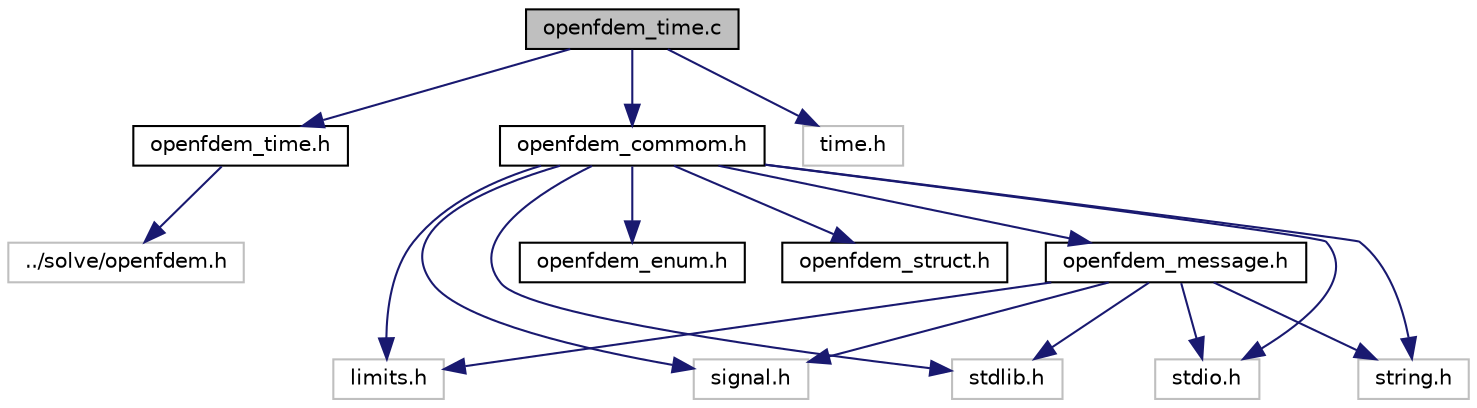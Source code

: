 digraph "openfdem_time.c"
{
 // LATEX_PDF_SIZE
  edge [fontname="Helvetica",fontsize="10",labelfontname="Helvetica",labelfontsize="10"];
  node [fontname="Helvetica",fontsize="10",shape=record];
  Node1 [label="openfdem_time.c",height=0.2,width=0.4,color="black", fillcolor="grey75", style="filled", fontcolor="black",tooltip=" "];
  Node1 -> Node2 [color="midnightblue",fontsize="10",style="solid"];
  Node2 [label="openfdem_time.h",height=0.2,width=0.4,color="black", fillcolor="white", style="filled",URL="$openfdem__time_8h.html",tooltip=" "];
  Node2 -> Node3 [color="midnightblue",fontsize="10",style="solid"];
  Node3 [label="../solve/openfdem.h",height=0.2,width=0.4,color="grey75", fillcolor="white", style="filled",tooltip=" "];
  Node1 -> Node4 [color="midnightblue",fontsize="10",style="solid"];
  Node4 [label="openfdem_commom.h",height=0.2,width=0.4,color="black", fillcolor="white", style="filled",URL="$openfdem__commom_8h.html",tooltip=" "];
  Node4 -> Node5 [color="midnightblue",fontsize="10",style="solid"];
  Node5 [label="stdlib.h",height=0.2,width=0.4,color="grey75", fillcolor="white", style="filled",tooltip=" "];
  Node4 -> Node6 [color="midnightblue",fontsize="10",style="solid"];
  Node6 [label="stdio.h",height=0.2,width=0.4,color="grey75", fillcolor="white", style="filled",tooltip=" "];
  Node4 -> Node7 [color="midnightblue",fontsize="10",style="solid"];
  Node7 [label="string.h",height=0.2,width=0.4,color="grey75", fillcolor="white", style="filled",tooltip=" "];
  Node4 -> Node8 [color="midnightblue",fontsize="10",style="solid"];
  Node8 [label="limits.h",height=0.2,width=0.4,color="grey75", fillcolor="white", style="filled",tooltip=" "];
  Node4 -> Node9 [color="midnightblue",fontsize="10",style="solid"];
  Node9 [label="signal.h",height=0.2,width=0.4,color="grey75", fillcolor="white", style="filled",tooltip=" "];
  Node4 -> Node10 [color="midnightblue",fontsize="10",style="solid"];
  Node10 [label="openfdem_message.h",height=0.2,width=0.4,color="black", fillcolor="white", style="filled",URL="$openfdem__message_8h.html",tooltip=" "];
  Node10 -> Node5 [color="midnightblue",fontsize="10",style="solid"];
  Node10 -> Node6 [color="midnightblue",fontsize="10",style="solid"];
  Node10 -> Node7 [color="midnightblue",fontsize="10",style="solid"];
  Node10 -> Node8 [color="midnightblue",fontsize="10",style="solid"];
  Node10 -> Node9 [color="midnightblue",fontsize="10",style="solid"];
  Node4 -> Node11 [color="midnightblue",fontsize="10",style="solid"];
  Node11 [label="openfdem_enum.h",height=0.2,width=0.4,color="black", fillcolor="white", style="filled",URL="$openfdem__enum_8h.html",tooltip=" "];
  Node4 -> Node12 [color="midnightblue",fontsize="10",style="solid"];
  Node12 [label="openfdem_struct.h",height=0.2,width=0.4,color="black", fillcolor="white", style="filled",URL="$openfdem__struct_8h.html",tooltip=" "];
  Node1 -> Node13 [color="midnightblue",fontsize="10",style="solid"];
  Node13 [label="time.h",height=0.2,width=0.4,color="grey75", fillcolor="white", style="filled",tooltip=" "];
}
